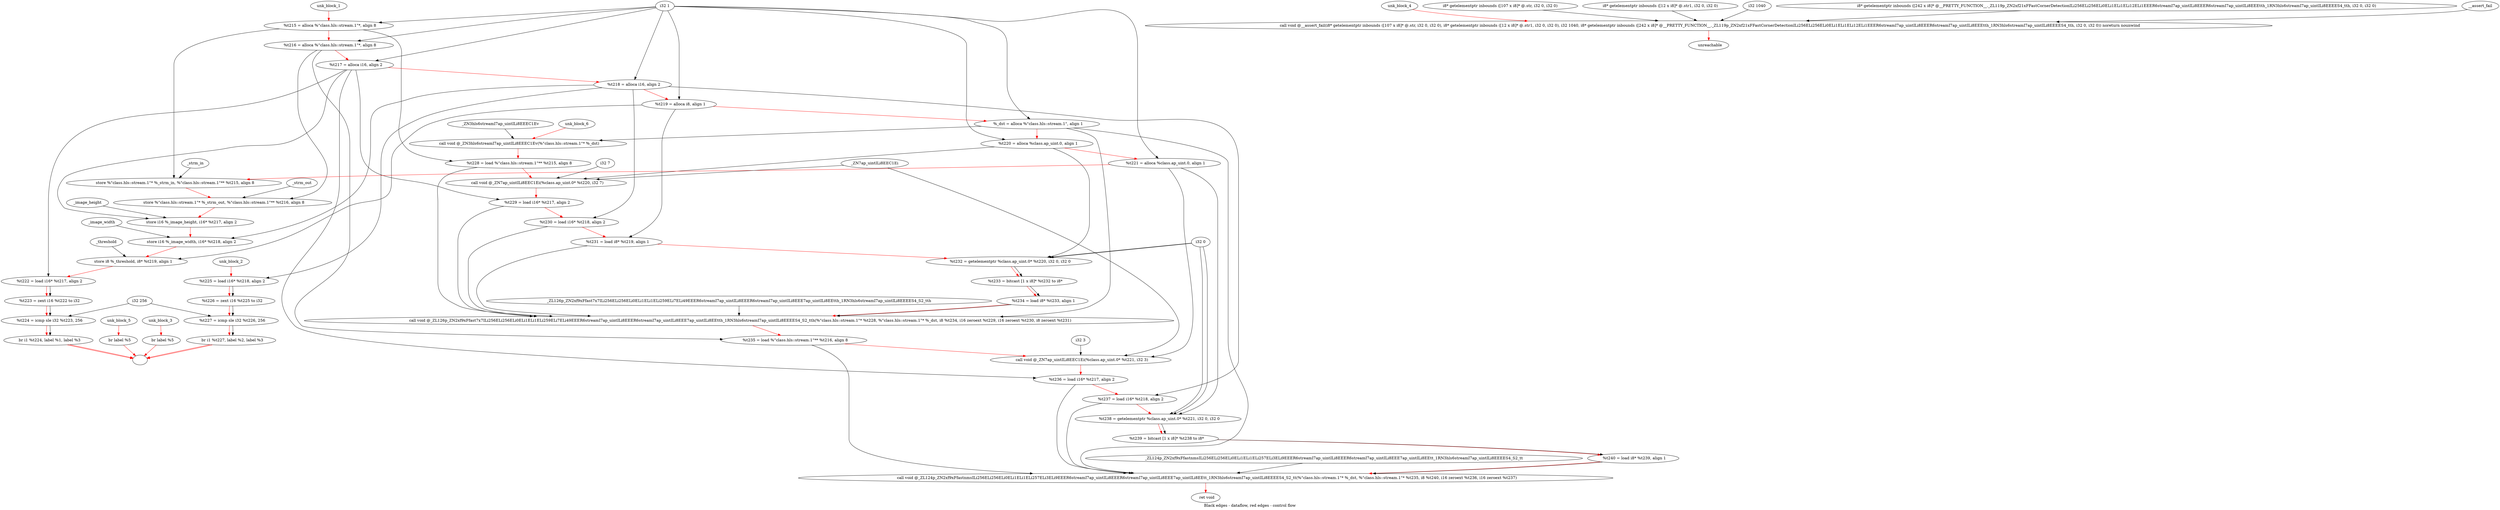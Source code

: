 digraph G {
compound=true
label="Black edges - dataflow, red edges - control flow"
"t215" [label="  %t215 = alloca %\"class.hls::stream.1\"*, align 8"]
"t216" [label="  %t216 = alloca %\"class.hls::stream.1\"*, align 8"]
"t217" [label="  %t217 = alloca i16, align 2"]
"t218" [label="  %t218 = alloca i16, align 2"]
"t219" [label="  %t219 = alloca i8, align 1"]
"_dst" [label="  %_dst = alloca %\"class.hls::stream.1\", align 1"]
"t220" [label="  %t220 = alloca %class.ap_uint.0, align 1"]
"t221" [label="  %t221 = alloca %class.ap_uint.0, align 1"]
"_1" [label="  store %\"class.hls::stream.1\"* %_strm_in, %\"class.hls::stream.1\"** %t215, align 8"]
"_2" [label="  store %\"class.hls::stream.1\"* %_strm_out, %\"class.hls::stream.1\"** %t216, align 8"]
"_3" [label="  store i16 %_image_height, i16* %t217, align 2"]
"_4" [label="  store i16 %_image_width, i16* %t218, align 2"]
"_5" [label="  store i8 %_threshold, i8* %t219, align 1"]
"t222" [label="  %t222 = load i16* %t217, align 2"]
"t223" [label="  %t223 = zext i16 %t222 to i32"]
"t224" [label="  %t224 = icmp sle i32 %t223, 256"]
"_6" [label="  br i1 %t224, label %1, label %3"]
"unk_block_1" -> "t215"[color=red]
"i32 1" -> "t215"
"t215" -> "t216"[color=red weight=2]
"i32 1" -> "t216"
"t216" -> "t217"[color=red weight=2]
"i32 1" -> "t217"
"t217" -> "t218"[color=red weight=2]
"i32 1" -> "t218"
"t218" -> "t219"[color=red weight=2]
"i32 1" -> "t219"
"t219" -> "_dst"[color=red weight=2]
"i32 1" -> "_dst"
"_dst" -> "t220"[color=red weight=2]
"i32 1" -> "t220"
"t220" -> "t221"[color=red weight=2]
"i32 1" -> "t221"
"t221" -> "_1"[color=red weight=2]
"_strm_in" -> "_1"
"t215" -> "_1"
"_1" -> "_2"[color=red weight=2]
"_strm_out" -> "_2"
"t216" -> "_2"
"_2" -> "_3"[color=red weight=2]
"_image_height" -> "_3"
"t217" -> "_3"
"_3" -> "_4"[color=red weight=2]
"_image_width" -> "_4"
"t218" -> "_4"
"_4" -> "_5"[color=red weight=2]
"_threshold" -> "_5"
"t219" -> "_5"
"_5" -> "t222"[color=red weight=2]
"t217" -> "t222"
"t222" -> "t223"[color=red weight=2]
"t222" -> "t223"
"t223" -> "t224"[color=red weight=2]
"t223" -> "t224"
"i32 256" -> "t224"
"t224" -> "_6"[color=red weight=2]
"t224" -> "_6"
"_6" -> ""[color=red]
"_6" -> ""[color=red]

"t225" [label="  %t225 = load i16* %t218, align 2"]
"t226" [label="  %t226 = zext i16 %t225 to i32"]
"t227" [label="  %t227 = icmp sle i32 %t226, 256"]
"_7" [label="  br i1 %t227, label %2, label %3"]
"unk_block_2" -> "t225"[color=red]
"t218" -> "t225"
"t225" -> "t226"[color=red weight=2]
"t225" -> "t226"
"t226" -> "t227"[color=red weight=2]
"t226" -> "t227"
"i32 256" -> "t227"
"t227" -> "_7"[color=red weight=2]
"t227" -> "_7"
"_7" -> ""[color=red]
"_7" -> ""[color=red]

"_8" [label="  br label %5"]
"unk_block_3" -> "_8"[color=red]
"_8" -> ""[color=red]

"_9" [label="  call void @__assert_fail(i8* getelementptr inbounds ([107 x i8]* @.str, i32 0, i32 0), i8* getelementptr inbounds ([12 x i8]* @.str1, i32 0, i32 0), i32 1040, i8* getelementptr inbounds ([242 x i8]* @__PRETTY_FUNCTION__._ZL119p_ZN2xf21xFFastCornerDetectionILi256ELi256ELi0ELi1ELi1ELi12ELi1EEER6streamI7ap_uintILi8EEER6streamI7ap_uintILi8EEEtth_1RN3hls6streamI7ap_uintILi8EEEES4_tth, i32 0, i32 0)) noreturn nounwind"]
"_10" [label="  unreachable"]
"unk_block_4" -> "_9"[color=red]
"i8* getelementptr inbounds ([107 x i8]* @.str, i32 0, i32 0)" -> "_9"
"i8* getelementptr inbounds ([12 x i8]* @.str1, i32 0, i32 0)" -> "_9"
"i32 1040" -> "_9"
"i8* getelementptr inbounds ([242 x i8]* @__PRETTY_FUNCTION__._ZL119p_ZN2xf21xFFastCornerDetectionILi256ELi256ELi0ELi1ELi1ELi12ELi1EEER6streamI7ap_uintILi8EEER6streamI7ap_uintILi8EEEtth_1RN3hls6streamI7ap_uintILi8EEEES4_tth, i32 0, i32 0)" -> "_9"
"__assert_fail" -> "_9"
"_9" -> "_10"[color=red weight=2]

"_11" [label="  br label %5"]
"unk_block_5" -> "_11"[color=red]
"_11" -> ""[color=red]

"_12" [label="  call void @_ZN3hls6streamI7ap_uintILi8EEEC1Ev(%\"class.hls::stream.1\"* %_dst)"]
"t228" [label="  %t228 = load %\"class.hls::stream.1\"** %t215, align 8"]
"_13" [label="  call void @_ZN7ap_uintILi8EEC1Ei(%class.ap_uint.0* %t220, i32 7)"]
"t229" [label="  %t229 = load i16* %t217, align 2"]
"t230" [label="  %t230 = load i16* %t218, align 2"]
"t231" [label="  %t231 = load i8* %t219, align 1"]
"t232" [label="  %t232 = getelementptr %class.ap_uint.0* %t220, i32 0, i32 0"]
"t233" [label="  %t233 = bitcast [1 x i8]* %t232 to i8*"]
"t234" [label="  %t234 = load i8* %t233, align 1"]
"_14" [label="  call void @_ZL126p_ZN2xf9xFfast7x7ILi256ELi256ELi0ELi1ELi1ELi259ELi7ELi49EEER6streamI7ap_uintILi8EEER6streamI7ap_uintILi8EEE7ap_uintILi8EEtth_1RN3hls6streamI7ap_uintILi8EEEES4_S2_tth(%\"class.hls::stream.1\"* %t228, %\"class.hls::stream.1\"* %_dst, i8 %t234, i16 zeroext %t229, i16 zeroext %t230, i8 zeroext %t231)"]
"t235" [label="  %t235 = load %\"class.hls::stream.1\"** %t216, align 8"]
"_15" [label="  call void @_ZN7ap_uintILi8EEC1Ei(%class.ap_uint.0* %t221, i32 3)"]
"t236" [label="  %t236 = load i16* %t217, align 2"]
"t237" [label="  %t237 = load i16* %t218, align 2"]
"t238" [label="  %t238 = getelementptr %class.ap_uint.0* %t221, i32 0, i32 0"]
"t239" [label="  %t239 = bitcast [1 x i8]* %t238 to i8*"]
"t240" [label="  %t240 = load i8* %t239, align 1"]
"_16" [label="  call void @_ZL124p_ZN2xf9xFfastnmsILi256ELi256ELi0ELi1ELi1ELi257ELi3ELi9EEER6streamI7ap_uintILi8EEER6streamI7ap_uintILi8EEE7ap_uintILi8EEtt_1RN3hls6streamI7ap_uintILi8EEEES4_S2_tt(%\"class.hls::stream.1\"* %_dst, %\"class.hls::stream.1\"* %t235, i8 %t240, i16 zeroext %t236, i16 zeroext %t237)"]
"_17" [label="  ret void"]
"unk_block_6" -> "_12"[color=red]
"_dst" -> "_12"
"_ZN3hls6streamI7ap_uintILi8EEEC1Ev" -> "_12"
"_12" -> "t228"[color=red weight=2]
"t215" -> "t228"
"t228" -> "_13"[color=red weight=2]
"t220" -> "_13"
"i32 7" -> "_13"
"_ZN7ap_uintILi8EEC1Ei" -> "_13"
"_13" -> "t229"[color=red weight=2]
"t217" -> "t229"
"t229" -> "t230"[color=red weight=2]
"t218" -> "t230"
"t230" -> "t231"[color=red weight=2]
"t219" -> "t231"
"t231" -> "t232"[color=red weight=2]
"t220" -> "t232"
"i32 0" -> "t232"
"i32 0" -> "t232"
"t232" -> "t233"[color=red weight=2]
"t232" -> "t233"
"t233" -> "t234"[color=red weight=2]
"t233" -> "t234"
"t234" -> "_14"[color=red weight=2]
"t228" -> "_14"
"_dst" -> "_14"
"t234" -> "_14"
"t229" -> "_14"
"t230" -> "_14"
"t231" -> "_14"
"_ZL126p_ZN2xf9xFfast7x7ILi256ELi256ELi0ELi1ELi1ELi259ELi7ELi49EEER6streamI7ap_uintILi8EEER6streamI7ap_uintILi8EEE7ap_uintILi8EEtth_1RN3hls6streamI7ap_uintILi8EEEES4_S2_tth" -> "_14"
"_14" -> "t235"[color=red weight=2]
"t216" -> "t235"
"t235" -> "_15"[color=red weight=2]
"t221" -> "_15"
"i32 3" -> "_15"
"_ZN7ap_uintILi8EEC1Ei" -> "_15"
"_15" -> "t236"[color=red weight=2]
"t217" -> "t236"
"t236" -> "t237"[color=red weight=2]
"t218" -> "t237"
"t237" -> "t238"[color=red weight=2]
"t221" -> "t238"
"i32 0" -> "t238"
"i32 0" -> "t238"
"t238" -> "t239"[color=red weight=2]
"t238" -> "t239"
"t239" -> "t240"[color=red weight=2]
"t239" -> "t240"
"t240" -> "_16"[color=red weight=2]
"_dst" -> "_16"
"t235" -> "_16"
"t240" -> "_16"
"t236" -> "_16"
"t237" -> "_16"
"_ZL124p_ZN2xf9xFfastnmsILi256ELi256ELi0ELi1ELi1ELi257ELi3ELi9EEER6streamI7ap_uintILi8EEER6streamI7ap_uintILi8EEE7ap_uintILi8EEtt_1RN3hls6streamI7ap_uintILi8EEEES4_S2_tt" -> "_16"
"_16" -> "_17"[color=red weight=2]

}
